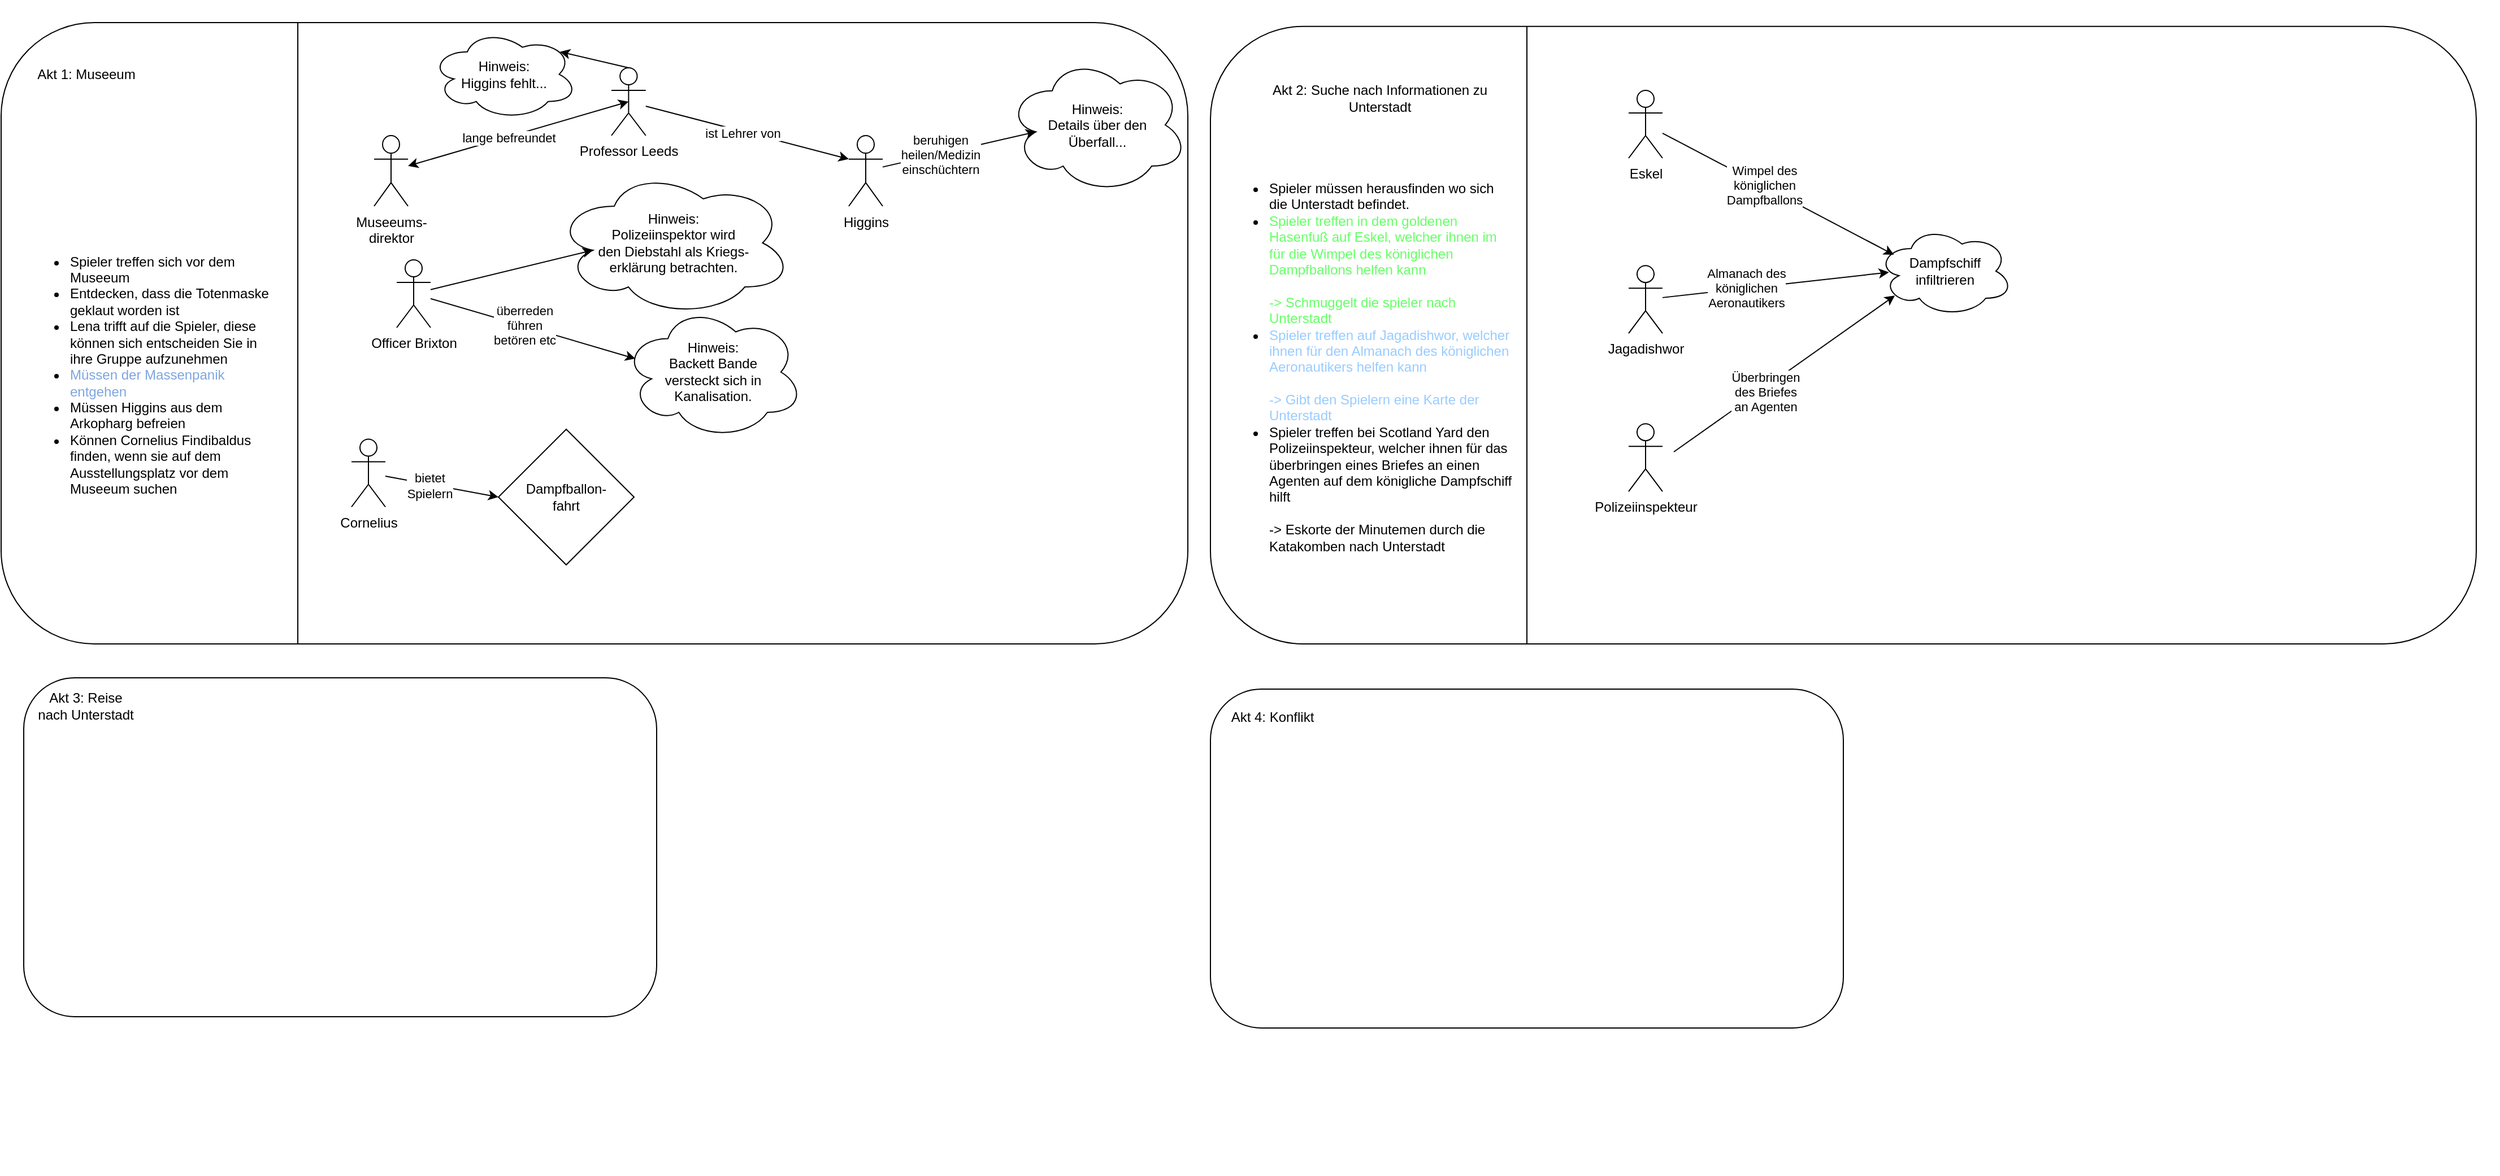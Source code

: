 <mxfile version="22.1.3" type="device">
  <diagram name="Seite-1" id="lC4_b18e9kO-qhdbwTfZ">
    <mxGraphModel dx="1098" dy="614" grid="1" gridSize="10" guides="1" tooltips="1" connect="1" arrows="1" fold="1" page="1" pageScale="1" pageWidth="827" pageHeight="1169" math="0" shadow="0">
      <root>
        <mxCell id="0" />
        <mxCell id="1" parent="0" />
        <mxCell id="co_M-Fp7z7ZcmXPhSosA-2" value="Text" style="text;html=1;strokeColor=none;fillColor=none;align=center;verticalAlign=middle;whiteSpace=wrap;rounded=0;" vertex="1" parent="1">
          <mxGeometry x="320" y="300" width="60" height="30" as="geometry" />
        </mxCell>
        <mxCell id="co_M-Fp7z7ZcmXPhSosA-4" value="" style="group" vertex="1" connectable="0" parent="1">
          <mxGeometry x="140" y="120" width="1040" height="560" as="geometry" />
        </mxCell>
        <mxCell id="co_M-Fp7z7ZcmXPhSosA-5" value="" style="group" vertex="1" connectable="0" parent="co_M-Fp7z7ZcmXPhSosA-4">
          <mxGeometry x="-10" y="10" width="1050" height="550" as="geometry" />
        </mxCell>
        <mxCell id="co_M-Fp7z7ZcmXPhSosA-1" value="" style="rounded=1;whiteSpace=wrap;html=1;" vertex="1" parent="co_M-Fp7z7ZcmXPhSosA-5">
          <mxGeometry width="1050" height="550.0" as="geometry" />
        </mxCell>
        <mxCell id="co_M-Fp7z7ZcmXPhSosA-3" value="Akt 1: Museeum" style="text;html=1;strokeColor=none;fillColor=none;align=center;verticalAlign=middle;whiteSpace=wrap;rounded=0;" vertex="1" parent="co_M-Fp7z7ZcmXPhSosA-5">
          <mxGeometry x="18.75" y="18.333" width="112.5" height="55" as="geometry" />
        </mxCell>
        <mxCell id="co_M-Fp7z7ZcmXPhSosA-18" value="" style="endArrow=none;html=1;rounded=0;entryX=0.25;entryY=0;entryDx=0;entryDy=0;exitX=0.25;exitY=1;exitDx=0;exitDy=0;" edge="1" parent="co_M-Fp7z7ZcmXPhSosA-5" source="co_M-Fp7z7ZcmXPhSosA-1" target="co_M-Fp7z7ZcmXPhSosA-1">
          <mxGeometry width="50" height="50" relative="1" as="geometry">
            <mxPoint x="1162.5" y="586.667" as="sourcePoint" />
            <mxPoint x="1256.25" y="495" as="targetPoint" />
          </mxGeometry>
        </mxCell>
        <mxCell id="co_M-Fp7z7ZcmXPhSosA-21" value="&lt;div align=&quot;left&quot;&gt;&lt;ul&gt;&lt;li&gt;Spieler treffen sich vor dem Museeum&lt;/li&gt;&lt;li&gt;Entdecken, dass die Totenmaske geklaut worden ist&lt;/li&gt;&lt;li&gt;Lena trifft auf die Spieler, diese können sich entscheiden Sie in ihre Gruppe aufzunehmen&lt;br&gt;&lt;/li&gt;&lt;li&gt;&lt;font color=&quot;#7ea6e0&quot;&gt;Müssen der Massenpanik entgehen&lt;/font&gt;&lt;/li&gt;&lt;li&gt;Müssen Higgins aus dem Arkopharg befreien&lt;/li&gt;&lt;li&gt;Können Cornelius Findibaldus finden, wenn sie auf dem Ausstellungsplatz vor dem Museeum suchen&lt;br&gt;&lt;/li&gt;&lt;/ul&gt;&lt;/div&gt;" style="text;html=1;strokeColor=none;fillColor=none;align=left;verticalAlign=middle;whiteSpace=wrap;rounded=0;" vertex="1" parent="co_M-Fp7z7ZcmXPhSosA-5">
          <mxGeometry x="18.75" y="110" width="225" height="403.333" as="geometry" />
        </mxCell>
        <mxCell id="co_M-Fp7z7ZcmXPhSosA-22" value="Museeums-&lt;br&gt;direktor" style="shape=umlActor;verticalLabelPosition=bottom;verticalAlign=top;html=1;outlineConnect=0;" vertex="1" parent="co_M-Fp7z7ZcmXPhSosA-5">
          <mxGeometry x="330" y="100" width="30" height="62.5" as="geometry" />
        </mxCell>
        <mxCell id="co_M-Fp7z7ZcmXPhSosA-24" value="Professor Leeds" style="shape=umlActor;verticalLabelPosition=bottom;verticalAlign=top;html=1;outlineConnect=0;" vertex="1" parent="co_M-Fp7z7ZcmXPhSosA-5">
          <mxGeometry x="540" y="40" width="30.38" height="60" as="geometry" />
        </mxCell>
        <mxCell id="co_M-Fp7z7ZcmXPhSosA-27" value="Higgins" style="shape=umlActor;verticalLabelPosition=bottom;verticalAlign=top;html=1;outlineConnect=0;" vertex="1" parent="co_M-Fp7z7ZcmXPhSosA-5">
          <mxGeometry x="750" y="100" width="30" height="62.5" as="geometry" />
        </mxCell>
        <mxCell id="co_M-Fp7z7ZcmXPhSosA-30" style="rounded=0;orthogonalLoop=1;jettySize=auto;html=1;entryX=0;entryY=0.333;entryDx=0;entryDy=0;entryPerimeter=0;" edge="1" parent="co_M-Fp7z7ZcmXPhSosA-5" source="co_M-Fp7z7ZcmXPhSosA-24" target="co_M-Fp7z7ZcmXPhSosA-27">
          <mxGeometry relative="1" as="geometry" />
        </mxCell>
        <mxCell id="co_M-Fp7z7ZcmXPhSosA-31" value="ist Lehrer von" style="edgeLabel;html=1;align=center;verticalAlign=middle;resizable=0;points=[];" vertex="1" connectable="0" parent="co_M-Fp7z7ZcmXPhSosA-30">
          <mxGeometry x="-0.049" y="-1" relative="1" as="geometry">
            <mxPoint as="offset" />
          </mxGeometry>
        </mxCell>
        <mxCell id="co_M-Fp7z7ZcmXPhSosA-32" style="rounded=0;orthogonalLoop=1;jettySize=auto;html=1;entryX=0.5;entryY=0.5;entryDx=0;entryDy=0;entryPerimeter=0;startArrow=classic;startFill=1;" edge="1" parent="co_M-Fp7z7ZcmXPhSosA-5" source="co_M-Fp7z7ZcmXPhSosA-22" target="co_M-Fp7z7ZcmXPhSosA-24">
          <mxGeometry relative="1" as="geometry" />
        </mxCell>
        <mxCell id="co_M-Fp7z7ZcmXPhSosA-33" value="lange befreundet" style="edgeLabel;html=1;align=center;verticalAlign=middle;resizable=0;points=[];" vertex="1" connectable="0" parent="co_M-Fp7z7ZcmXPhSosA-32">
          <mxGeometry x="-0.092" y="-1" relative="1" as="geometry">
            <mxPoint as="offset" />
          </mxGeometry>
        </mxCell>
        <mxCell id="co_M-Fp7z7ZcmXPhSosA-34" value="&lt;div&gt;Hinweis:&lt;/div&gt;&lt;div&gt;Details über den&lt;br&gt;Überfall...&lt;br&gt;&lt;/div&gt;" style="ellipse;shape=cloud;whiteSpace=wrap;html=1;" vertex="1" parent="co_M-Fp7z7ZcmXPhSosA-5">
          <mxGeometry x="890" y="30" width="160" height="121.25" as="geometry" />
        </mxCell>
        <mxCell id="co_M-Fp7z7ZcmXPhSosA-35" style="rounded=0;orthogonalLoop=1;jettySize=auto;html=1;entryX=0.16;entryY=0.55;entryDx=0;entryDy=0;entryPerimeter=0;" edge="1" parent="co_M-Fp7z7ZcmXPhSosA-5" source="co_M-Fp7z7ZcmXPhSosA-27" target="co_M-Fp7z7ZcmXPhSosA-34">
          <mxGeometry relative="1" as="geometry" />
        </mxCell>
        <mxCell id="co_M-Fp7z7ZcmXPhSosA-37" value="beruhigen&lt;br&gt;heilen/Medizin&lt;br&gt;einschüchtern" style="edgeLabel;html=1;align=center;verticalAlign=middle;resizable=0;points=[];" vertex="1" connectable="0" parent="co_M-Fp7z7ZcmXPhSosA-35">
          <mxGeometry x="-0.255" y="-1" relative="1" as="geometry">
            <mxPoint as="offset" />
          </mxGeometry>
        </mxCell>
        <mxCell id="co_M-Fp7z7ZcmXPhSosA-36" value="&lt;div&gt;Hinweis:&lt;/div&gt;&lt;div&gt;Backett Bande&lt;br&gt;versteckt sich in &lt;br&gt;Kanalisation.&lt;br&gt;&lt;/div&gt;" style="ellipse;shape=cloud;whiteSpace=wrap;html=1;" vertex="1" parent="co_M-Fp7z7ZcmXPhSosA-5">
          <mxGeometry x="550" y="250" width="160" height="118.75" as="geometry" />
        </mxCell>
        <mxCell id="co_M-Fp7z7ZcmXPhSosA-38" value="Officer Brixton" style="shape=umlActor;verticalLabelPosition=bottom;verticalAlign=top;html=1;outlineConnect=0;" vertex="1" parent="co_M-Fp7z7ZcmXPhSosA-5">
          <mxGeometry x="350" y="210" width="30" height="60" as="geometry" />
        </mxCell>
        <mxCell id="co_M-Fp7z7ZcmXPhSosA-39" style="rounded=0;orthogonalLoop=1;jettySize=auto;html=1;entryX=0.07;entryY=0.4;entryDx=0;entryDy=0;entryPerimeter=0;" edge="1" parent="co_M-Fp7z7ZcmXPhSosA-5" source="co_M-Fp7z7ZcmXPhSosA-38" target="co_M-Fp7z7ZcmXPhSosA-36">
          <mxGeometry relative="1" as="geometry" />
        </mxCell>
        <mxCell id="co_M-Fp7z7ZcmXPhSosA-74" value="überreden&lt;br&gt;führen&lt;br&gt;betören etc" style="edgeLabel;html=1;align=center;verticalAlign=middle;resizable=0;points=[];" vertex="1" connectable="0" parent="co_M-Fp7z7ZcmXPhSosA-39">
          <mxGeometry x="-0.094" y="1" relative="1" as="geometry">
            <mxPoint as="offset" />
          </mxGeometry>
        </mxCell>
        <mxCell id="co_M-Fp7z7ZcmXPhSosA-59" value="&lt;div&gt;Hinweis:&lt;/div&gt;&lt;div&gt;Polizeiinspektor wird&lt;br&gt;den Diebstahl als Kriegs-&lt;br&gt;erklärung betrachten.&lt;br&gt;&lt;/div&gt;" style="ellipse;shape=cloud;whiteSpace=wrap;html=1;" vertex="1" parent="co_M-Fp7z7ZcmXPhSosA-5">
          <mxGeometry x="490" y="130" width="210" height="130" as="geometry" />
        </mxCell>
        <mxCell id="co_M-Fp7z7ZcmXPhSosA-60" style="rounded=0;orthogonalLoop=1;jettySize=auto;html=1;entryX=0.16;entryY=0.55;entryDx=0;entryDy=0;entryPerimeter=0;" edge="1" parent="co_M-Fp7z7ZcmXPhSosA-5" source="co_M-Fp7z7ZcmXPhSosA-38" target="co_M-Fp7z7ZcmXPhSosA-59">
          <mxGeometry relative="1" as="geometry" />
        </mxCell>
        <mxCell id="co_M-Fp7z7ZcmXPhSosA-72" style="rounded=0;orthogonalLoop=1;jettySize=auto;html=1;entryX=0;entryY=0.5;entryDx=0;entryDy=0;" edge="1" parent="co_M-Fp7z7ZcmXPhSosA-5" source="co_M-Fp7z7ZcmXPhSosA-69" target="co_M-Fp7z7ZcmXPhSosA-71">
          <mxGeometry relative="1" as="geometry" />
        </mxCell>
        <mxCell id="co_M-Fp7z7ZcmXPhSosA-73" value="bietet&lt;br&gt;Spielern" style="edgeLabel;html=1;align=center;verticalAlign=middle;resizable=0;points=[];" vertex="1" connectable="0" parent="co_M-Fp7z7ZcmXPhSosA-72">
          <mxGeometry x="-0.21" y="-1" relative="1" as="geometry">
            <mxPoint as="offset" />
          </mxGeometry>
        </mxCell>
        <mxCell id="co_M-Fp7z7ZcmXPhSosA-69" value="Cornelius" style="shape=umlActor;verticalLabelPosition=bottom;verticalAlign=top;html=1;outlineConnect=0;" vertex="1" parent="co_M-Fp7z7ZcmXPhSosA-5">
          <mxGeometry x="310" y="368.75" width="30" height="60" as="geometry" />
        </mxCell>
        <mxCell id="co_M-Fp7z7ZcmXPhSosA-71" value="Dampfballon-&lt;br&gt;fahrt" style="rhombus;whiteSpace=wrap;html=1;" vertex="1" parent="co_M-Fp7z7ZcmXPhSosA-5">
          <mxGeometry x="440" y="360" width="120" height="120" as="geometry" />
        </mxCell>
        <mxCell id="co_M-Fp7z7ZcmXPhSosA-75" value="Hinweis:&lt;br&gt;Higgins fehlt..." style="ellipse;shape=cloud;whiteSpace=wrap;html=1;" vertex="1" parent="co_M-Fp7z7ZcmXPhSosA-5">
          <mxGeometry x="380" y="5.83" width="130" height="80" as="geometry" />
        </mxCell>
        <mxCell id="co_M-Fp7z7ZcmXPhSosA-76" style="rounded=0;orthogonalLoop=1;jettySize=auto;html=1;entryX=0.88;entryY=0.25;entryDx=0;entryDy=0;entryPerimeter=0;exitX=0.5;exitY=0;exitDx=0;exitDy=0;exitPerimeter=0;" edge="1" parent="co_M-Fp7z7ZcmXPhSosA-5" source="co_M-Fp7z7ZcmXPhSosA-24" target="co_M-Fp7z7ZcmXPhSosA-75">
          <mxGeometry relative="1" as="geometry" />
        </mxCell>
        <mxCell id="co_M-Fp7z7ZcmXPhSosA-6" value="" style="group" vertex="1" connectable="0" parent="1">
          <mxGeometry x="1220" y="110" width="1120" height="820" as="geometry" />
        </mxCell>
        <mxCell id="co_M-Fp7z7ZcmXPhSosA-7" value="" style="group" vertex="1" connectable="0" parent="co_M-Fp7z7ZcmXPhSosA-6">
          <mxGeometry x="-20.0" y="23.332" width="1120" height="546.668" as="geometry" />
        </mxCell>
        <mxCell id="co_M-Fp7z7ZcmXPhSosA-14" value="" style="group" vertex="1" connectable="0" parent="co_M-Fp7z7ZcmXPhSosA-7">
          <mxGeometry width="1120" height="546.668" as="geometry" />
        </mxCell>
        <mxCell id="co_M-Fp7z7ZcmXPhSosA-8" value="" style="rounded=1;whiteSpace=wrap;html=1;" vertex="1" parent="co_M-Fp7z7ZcmXPhSosA-14">
          <mxGeometry width="1120" height="546.667" as="geometry" />
        </mxCell>
        <mxCell id="co_M-Fp7z7ZcmXPhSosA-9" value="Akt 2: Suche nach Informationen zu Unterstadt" style="text;html=1;strokeColor=none;fillColor=none;align=center;verticalAlign=middle;whiteSpace=wrap;rounded=0;" vertex="1" parent="co_M-Fp7z7ZcmXPhSosA-14">
          <mxGeometry x="40.0" y="36.444" width="220" height="54.667" as="geometry" />
        </mxCell>
        <mxCell id="co_M-Fp7z7ZcmXPhSosA-63" value="" style="endArrow=none;html=1;rounded=0;entryX=0.25;entryY=0;entryDx=0;entryDy=0;exitX=0.25;exitY=1;exitDx=0;exitDy=0;" edge="1" parent="co_M-Fp7z7ZcmXPhSosA-14" source="co_M-Fp7z7ZcmXPhSosA-8" target="co_M-Fp7z7ZcmXPhSosA-8">
          <mxGeometry width="50" height="50" relative="1" as="geometry">
            <mxPoint x="20" y="371.778" as="sourcePoint" />
            <mxPoint x="70" y="321.778" as="targetPoint" />
          </mxGeometry>
        </mxCell>
        <mxCell id="co_M-Fp7z7ZcmXPhSosA-64" value="&lt;div align=&quot;left&quot;&gt;&lt;ul&gt;&lt;li&gt;Spieler müssen herausfinden wo sich die Unterstadt befindet.&lt;/li&gt;&lt;li&gt;&lt;font color=&quot;#66ff66&quot;&gt;Spieler treffen in dem goldenen Hasenfuß auf Eskel, welcher ihnen im für die Wimpel des königlichen Dampfballons helfen kann &lt;br&gt;&lt;br&gt;-&amp;gt; Schmuggelt die spieler nach Unterstadt&lt;/font&gt;&lt;/li&gt;&lt;li&gt;&lt;font color=&quot;#99ccff&quot;&gt;Spieler treffen auf Jagadishwor, welcher ihnen für den Almanach des königlichen Aeronautikers helfen kann&lt;br&gt;&lt;br&gt;-&amp;gt; Gibt den Spielern eine Karte der Unterstadt&lt;br&gt;&lt;/font&gt;&lt;/li&gt;&lt;li&gt;Spieler treffen bei Scotland Yard den Polizeiinspekteur, welcher ihnen für das überbringen eines Briefes an einen Agenten auf dem königliche Dampfschiff hilft&lt;br&gt;&lt;br&gt;-&amp;gt; Eskorte der Minutemen durch die Katakomben nach Unterstadt&lt;br&gt;&lt;/li&gt;&lt;/ul&gt;&lt;/div&gt;" style="text;html=1;strokeColor=none;fillColor=none;align=left;verticalAlign=middle;whiteSpace=wrap;rounded=0;" vertex="1" parent="co_M-Fp7z7ZcmXPhSosA-14">
          <mxGeometry x="10" y="56.668" width="260" height="490" as="geometry" />
        </mxCell>
        <mxCell id="co_M-Fp7z7ZcmXPhSosA-65" value="Eskel" style="shape=umlActor;verticalLabelPosition=bottom;verticalAlign=top;html=1;outlineConnect=0;" vertex="1" parent="co_M-Fp7z7ZcmXPhSosA-14">
          <mxGeometry x="370" y="56.668" width="30" height="60" as="geometry" />
        </mxCell>
        <mxCell id="co_M-Fp7z7ZcmXPhSosA-66" value="Jagadishwor" style="shape=umlActor;verticalLabelPosition=bottom;verticalAlign=top;html=1;outlineConnect=0;" vertex="1" parent="co_M-Fp7z7ZcmXPhSosA-14">
          <mxGeometry x="370" y="211.778" width="30" height="60" as="geometry" />
        </mxCell>
        <mxCell id="co_M-Fp7z7ZcmXPhSosA-68" value="&lt;div&gt;Polizeiinspekteur&lt;/div&gt;&lt;div&gt;&lt;br&gt;&lt;/div&gt;" style="shape=umlActor;verticalLabelPosition=bottom;verticalAlign=top;html=1;outlineConnect=0;" vertex="1" parent="co_M-Fp7z7ZcmXPhSosA-14">
          <mxGeometry x="370" y="351.778" width="30" height="60" as="geometry" />
        </mxCell>
        <mxCell id="co_M-Fp7z7ZcmXPhSosA-77" value="Dampfschiff&lt;br&gt;infiltrieren" style="ellipse;shape=cloud;whiteSpace=wrap;html=1;" vertex="1" parent="co_M-Fp7z7ZcmXPhSosA-14">
          <mxGeometry x="590" y="176.668" width="120" height="80" as="geometry" />
        </mxCell>
        <mxCell id="co_M-Fp7z7ZcmXPhSosA-78" style="rounded=0;orthogonalLoop=1;jettySize=auto;html=1;entryX=0.123;entryY=0.319;entryDx=0;entryDy=0;entryPerimeter=0;" edge="1" parent="co_M-Fp7z7ZcmXPhSosA-14" source="co_M-Fp7z7ZcmXPhSosA-65" target="co_M-Fp7z7ZcmXPhSosA-77">
          <mxGeometry relative="1" as="geometry" />
        </mxCell>
        <mxCell id="co_M-Fp7z7ZcmXPhSosA-83" value="Wimpel des &lt;br&gt;königlichen&lt;br&gt;Dampfballons" style="edgeLabel;html=1;align=center;verticalAlign=middle;resizable=0;points=[];" vertex="1" connectable="0" parent="co_M-Fp7z7ZcmXPhSosA-78">
          <mxGeometry x="-0.124" relative="1" as="geometry">
            <mxPoint y="-1" as="offset" />
          </mxGeometry>
        </mxCell>
        <mxCell id="co_M-Fp7z7ZcmXPhSosA-81" style="rounded=0;orthogonalLoop=1;jettySize=auto;html=1;entryX=0.086;entryY=0.513;entryDx=0;entryDy=0;entryPerimeter=0;" edge="1" parent="co_M-Fp7z7ZcmXPhSosA-14" source="co_M-Fp7z7ZcmXPhSosA-66" target="co_M-Fp7z7ZcmXPhSosA-77">
          <mxGeometry relative="1" as="geometry" />
        </mxCell>
        <mxCell id="co_M-Fp7z7ZcmXPhSosA-84" value="Almanach des&lt;br&gt;königlichen&lt;br&gt;Aeronautikers" style="edgeLabel;html=1;align=center;verticalAlign=middle;resizable=0;points=[];" vertex="1" connectable="0" parent="co_M-Fp7z7ZcmXPhSosA-81">
          <mxGeometry x="-0.262" relative="1" as="geometry">
            <mxPoint as="offset" />
          </mxGeometry>
        </mxCell>
        <mxCell id="co_M-Fp7z7ZcmXPhSosA-82" style="rounded=0;orthogonalLoop=1;jettySize=auto;html=1;entryX=0.13;entryY=0.77;entryDx=0;entryDy=0;entryPerimeter=0;" edge="1" parent="co_M-Fp7z7ZcmXPhSosA-14" target="co_M-Fp7z7ZcmXPhSosA-77">
          <mxGeometry relative="1" as="geometry">
            <mxPoint x="410" y="376.668" as="sourcePoint" />
          </mxGeometry>
        </mxCell>
        <mxCell id="co_M-Fp7z7ZcmXPhSosA-85" value="Überbringen &lt;br&gt;des Briefes&lt;br&gt;an Agenten" style="edgeLabel;html=1;align=center;verticalAlign=middle;resizable=0;points=[];" vertex="1" connectable="0" parent="co_M-Fp7z7ZcmXPhSosA-82">
          <mxGeometry x="-0.191" y="-3" relative="1" as="geometry">
            <mxPoint as="offset" />
          </mxGeometry>
        </mxCell>
        <mxCell id="co_M-Fp7z7ZcmXPhSosA-10" value="" style="group" vertex="1" connectable="0" parent="1">
          <mxGeometry x="160" y="700" width="560" height="450" as="geometry" />
        </mxCell>
        <mxCell id="co_M-Fp7z7ZcmXPhSosA-11" value="" style="group" vertex="1" connectable="0" parent="co_M-Fp7z7ZcmXPhSosA-10">
          <mxGeometry x="-10" y="10" width="560" height="300" as="geometry" />
        </mxCell>
        <mxCell id="co_M-Fp7z7ZcmXPhSosA-12" value="" style="rounded=1;whiteSpace=wrap;html=1;" vertex="1" parent="co_M-Fp7z7ZcmXPhSosA-11">
          <mxGeometry width="560" height="300" as="geometry" />
        </mxCell>
        <mxCell id="co_M-Fp7z7ZcmXPhSosA-13" value="Akt 3: Reise nach Unterstadt" style="text;html=1;strokeColor=none;fillColor=none;align=center;verticalAlign=middle;whiteSpace=wrap;rounded=0;" vertex="1" parent="co_M-Fp7z7ZcmXPhSosA-11">
          <mxGeometry x="10" y="10" width="90" height="30" as="geometry" />
        </mxCell>
        <mxCell id="co_M-Fp7z7ZcmXPhSosA-15" value="" style="group" vertex="1" connectable="0" parent="1">
          <mxGeometry x="1200" y="720" width="560" height="300" as="geometry" />
        </mxCell>
        <mxCell id="co_M-Fp7z7ZcmXPhSosA-16" value="" style="rounded=1;whiteSpace=wrap;html=1;" vertex="1" parent="co_M-Fp7z7ZcmXPhSosA-15">
          <mxGeometry width="560" height="300" as="geometry" />
        </mxCell>
        <mxCell id="co_M-Fp7z7ZcmXPhSosA-17" value="Akt 4: Konflikt" style="text;html=1;strokeColor=none;fillColor=none;align=center;verticalAlign=middle;whiteSpace=wrap;rounded=0;" vertex="1" parent="co_M-Fp7z7ZcmXPhSosA-15">
          <mxGeometry x="10" y="10" width="90" height="30" as="geometry" />
        </mxCell>
      </root>
    </mxGraphModel>
  </diagram>
</mxfile>
